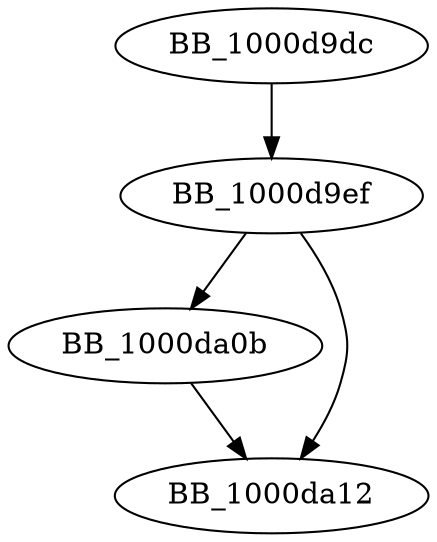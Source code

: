 DiGraph __isleadbyte_l{
BB_1000d9dc->BB_1000d9ef
BB_1000d9ef->BB_1000da0b
BB_1000d9ef->BB_1000da12
BB_1000da0b->BB_1000da12
}
